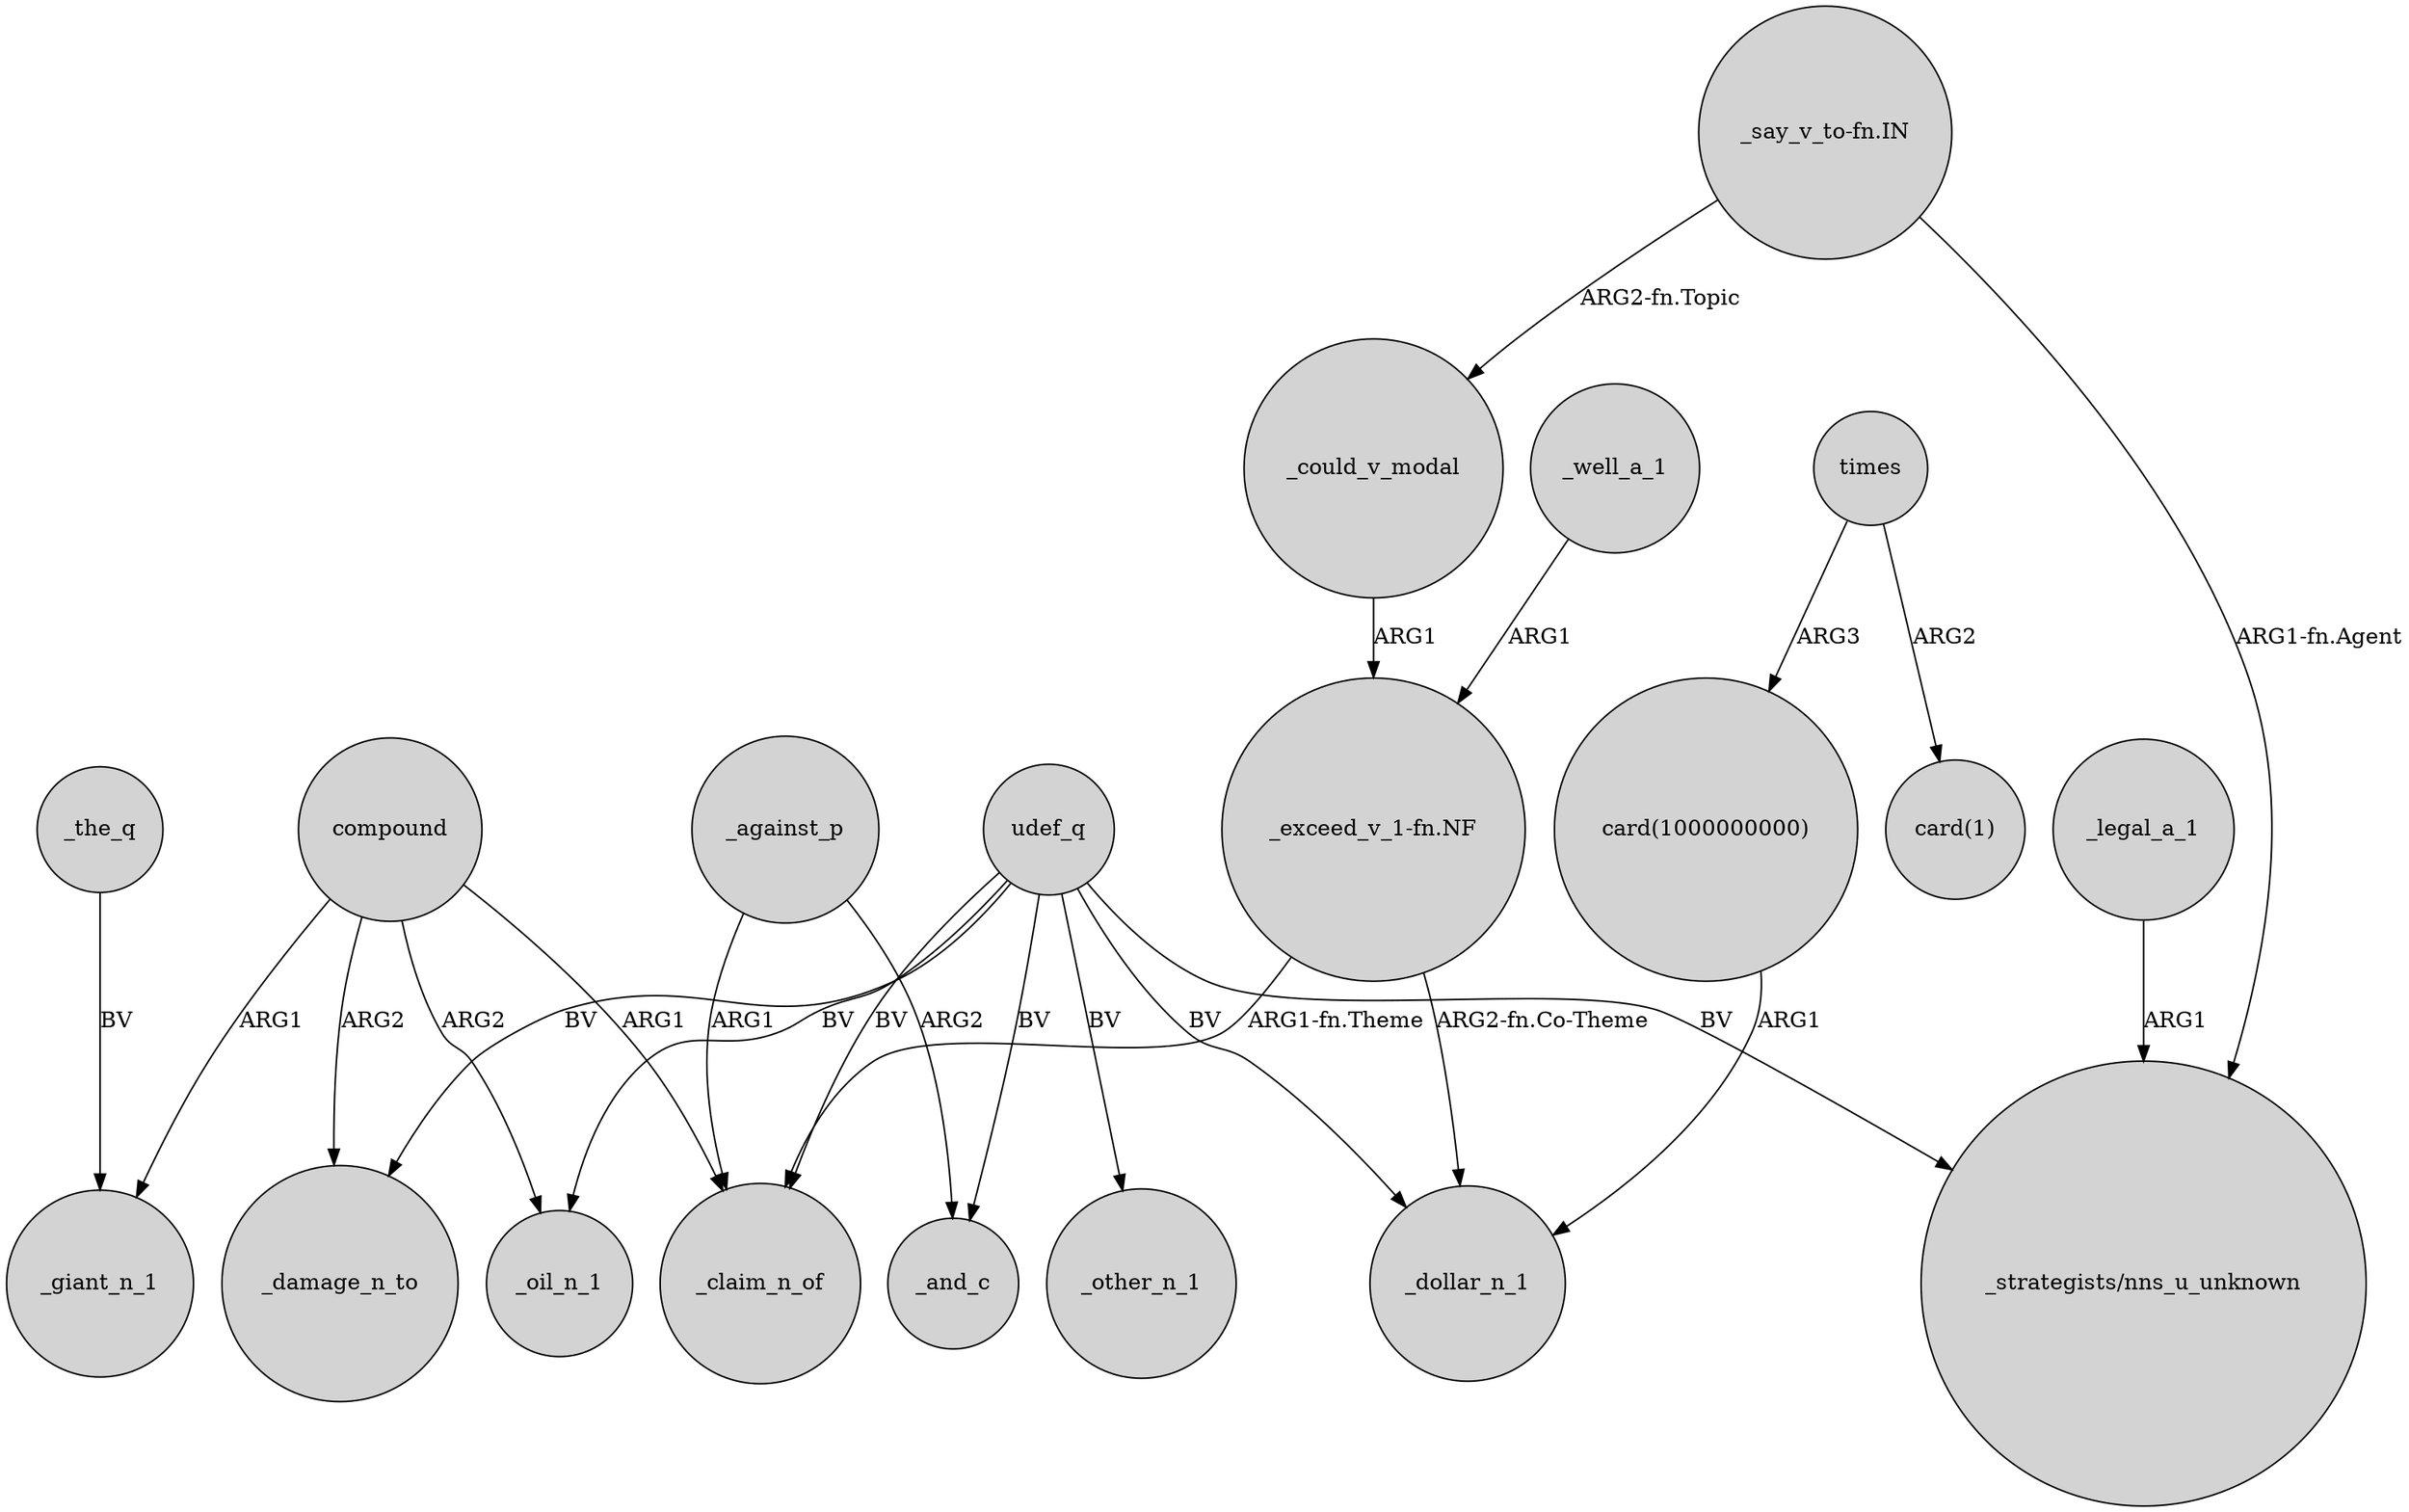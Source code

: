 digraph {
	node [shape=circle style=filled]
	compound -> _giant_n_1 [label=ARG1]
	compound -> _claim_n_of [label=ARG1]
	_against_p -> _claim_n_of [label=ARG1]
	times -> "card(1000000000)" [label=ARG3]
	udef_q -> _other_n_1 [label=BV]
	_could_v_modal -> "_exceed_v_1-fn.NF" [label=ARG1]
	compound -> _oil_n_1 [label=ARG2]
	_legal_a_1 -> "_strategists/nns_u_unknown" [label=ARG1]
	udef_q -> "_strategists/nns_u_unknown" [label=BV]
	"_exceed_v_1-fn.NF" -> _claim_n_of [label="ARG1-fn.Theme"]
	times -> "card(1)" [label=ARG2]
	compound -> _damage_n_to [label=ARG2]
	udef_q -> _damage_n_to [label=BV]
	_the_q -> _giant_n_1 [label=BV]
	udef_q -> _oil_n_1 [label=BV]
	_well_a_1 -> "_exceed_v_1-fn.NF" [label=ARG1]
	_against_p -> _and_c [label=ARG2]
	udef_q -> _claim_n_of [label=BV]
	"card(1000000000)" -> _dollar_n_1 [label=ARG1]
	udef_q -> _and_c [label=BV]
	"_say_v_to-fn.IN" -> _could_v_modal [label="ARG2-fn.Topic"]
	"_exceed_v_1-fn.NF" -> _dollar_n_1 [label="ARG2-fn.Co-Theme"]
	"_say_v_to-fn.IN" -> "_strategists/nns_u_unknown" [label="ARG1-fn.Agent"]
	udef_q -> _dollar_n_1 [label=BV]
}
